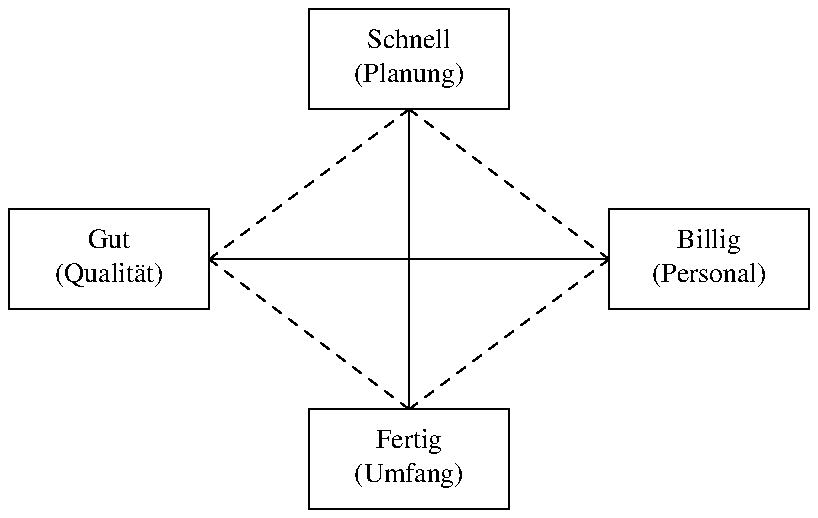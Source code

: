 .PS
G: box wid 1 ht 0.5 "Gut" "(Qualit\[:a]t)"
F: box same at G + (1.5, 1.0) "Schnell" "(Planung)"
C: box same at G + (3.0, 0) "Billig" "(Personal)"
D: box same at G + (1.5, -1.0) "Fertig" "(Umfang)"

line dashed from G.e to F.s
line dashed from F.s to C.w
line dashed from C.w to D.n
line dashed from D.n to G.e

line from G.e to C.w
line from F.s to D.n
.PE
